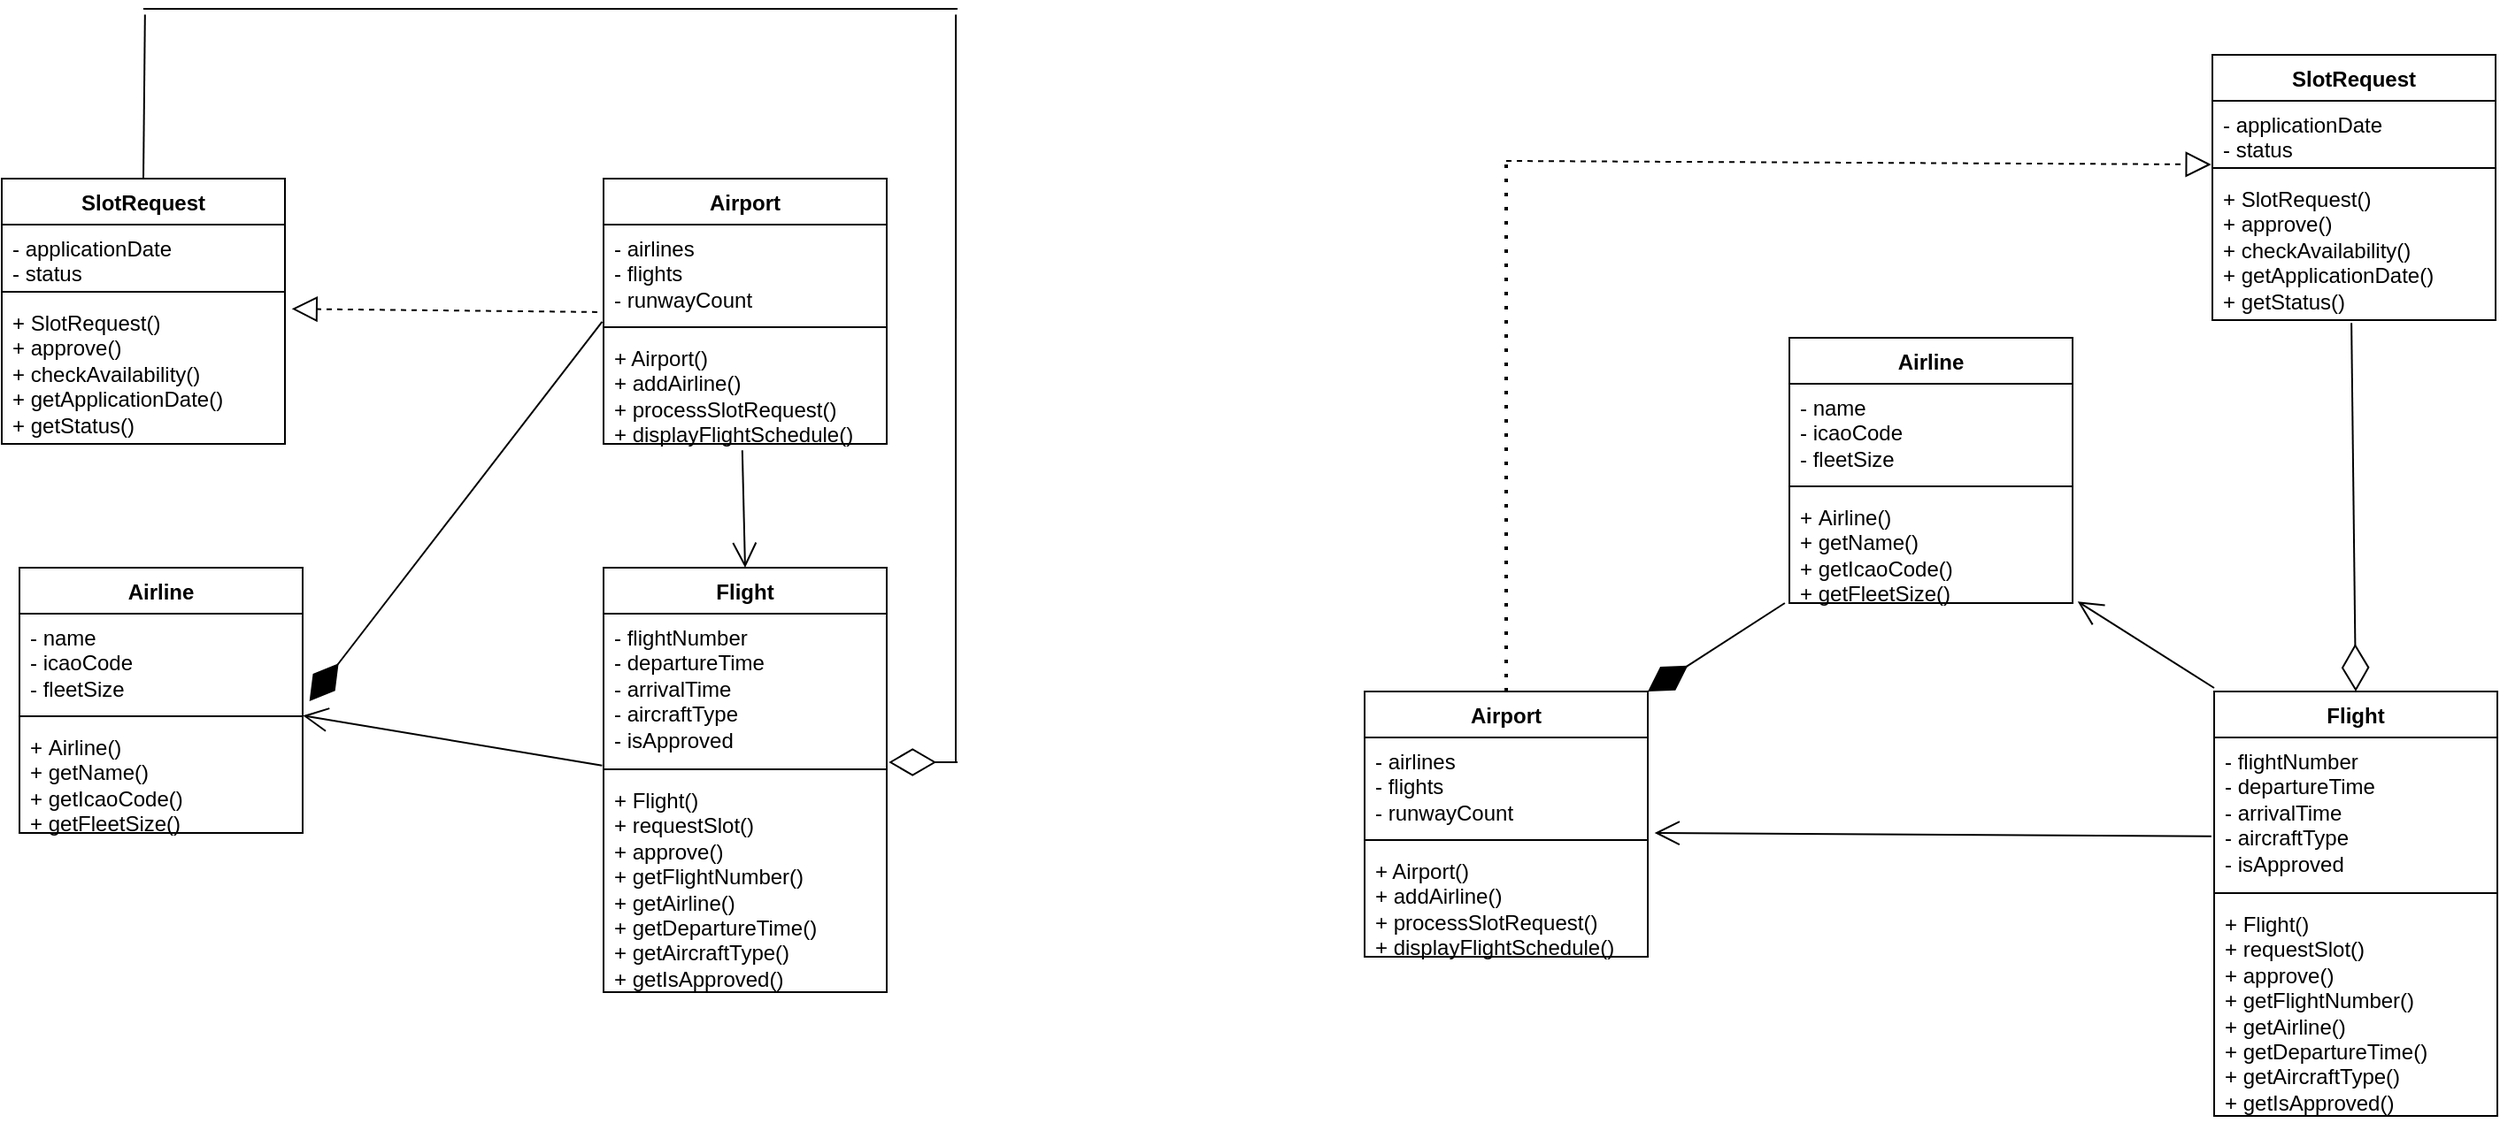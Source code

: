 <mxfile version="26.2.14">
  <diagram id="C5RBs43oDa-KdzZeNtuy" name="Page-1">
    <mxGraphModel dx="1208" dy="708" grid="0" gridSize="10" guides="1" tooltips="1" connect="1" arrows="1" fold="1" page="1" pageScale="1" pageWidth="827" pageHeight="1169" math="0" shadow="0">
      <root>
        <mxCell id="WIyWlLk6GJQsqaUBKTNV-0" />
        <mxCell id="WIyWlLk6GJQsqaUBKTNV-1" parent="WIyWlLk6GJQsqaUBKTNV-0" />
        <mxCell id="Ag82hl4MzhfdyCft_LmL-0" value="Airline" style="swimlane;fontStyle=1;align=center;verticalAlign=top;childLayout=stackLayout;horizontal=1;startSize=26;horizontalStack=0;resizeParent=1;resizeParentMax=0;resizeLast=0;collapsible=1;marginBottom=0;whiteSpace=wrap;html=1;" vertex="1" parent="WIyWlLk6GJQsqaUBKTNV-1">
          <mxGeometry x="120" y="770" width="160" height="150" as="geometry" />
        </mxCell>
        <mxCell id="Ag82hl4MzhfdyCft_LmL-1" value="-&amp;nbsp;name&lt;div&gt;-&amp;nbsp;icaoCode&lt;/div&gt;&lt;div&gt;-&amp;nbsp;fleetSize&lt;br&gt;&lt;div&gt;&lt;br&gt;&lt;/div&gt;&lt;/div&gt;" style="text;strokeColor=none;fillColor=none;align=left;verticalAlign=top;spacingLeft=4;spacingRight=4;overflow=hidden;rotatable=0;points=[[0,0.5],[1,0.5]];portConstraint=eastwest;whiteSpace=wrap;html=1;" vertex="1" parent="Ag82hl4MzhfdyCft_LmL-0">
          <mxGeometry y="26" width="160" height="54" as="geometry" />
        </mxCell>
        <mxCell id="Ag82hl4MzhfdyCft_LmL-2" value="" style="line;strokeWidth=1;fillColor=none;align=left;verticalAlign=middle;spacingTop=-1;spacingLeft=3;spacingRight=3;rotatable=0;labelPosition=right;points=[];portConstraint=eastwest;strokeColor=inherit;" vertex="1" parent="Ag82hl4MzhfdyCft_LmL-0">
          <mxGeometry y="80" width="160" height="8" as="geometry" />
        </mxCell>
        <mxCell id="Ag82hl4MzhfdyCft_LmL-3" value="+&amp;nbsp;Airline()&lt;div&gt;+ getName()&lt;/div&gt;&lt;div&gt;+&amp;nbsp;getIcaoCode()&lt;/div&gt;&lt;div&gt;&lt;span style=&quot;background-color: transparent; color: light-dark(rgb(0, 0, 0), rgb(255, 255, 255));&quot;&gt;+ getFleetSize()&lt;/span&gt;&lt;/div&gt;" style="text;strokeColor=none;fillColor=none;align=left;verticalAlign=top;spacingLeft=4;spacingRight=4;overflow=hidden;rotatable=0;points=[[0,0.5],[1,0.5]];portConstraint=eastwest;whiteSpace=wrap;html=1;" vertex="1" parent="Ag82hl4MzhfdyCft_LmL-0">
          <mxGeometry y="88" width="160" height="62" as="geometry" />
        </mxCell>
        <mxCell id="Ag82hl4MzhfdyCft_LmL-4" value="Flight" style="swimlane;fontStyle=1;align=center;verticalAlign=top;childLayout=stackLayout;horizontal=1;startSize=26;horizontalStack=0;resizeParent=1;resizeParentMax=0;resizeLast=0;collapsible=1;marginBottom=0;whiteSpace=wrap;html=1;" vertex="1" parent="WIyWlLk6GJQsqaUBKTNV-1">
          <mxGeometry x="450" y="770" width="160" height="240" as="geometry" />
        </mxCell>
        <mxCell id="Ag82hl4MzhfdyCft_LmL-5" value="-&amp;nbsp;flightNumber&lt;div&gt;-&amp;nbsp;departureTime&lt;/div&gt;&lt;div&gt;-&amp;nbsp;arrivalTime&lt;/div&gt;&lt;div&gt;-&amp;nbsp;aircraftType&lt;/div&gt;&lt;div&gt;-&amp;nbsp;isApproved&lt;/div&gt;" style="text;strokeColor=none;fillColor=none;align=left;verticalAlign=top;spacingLeft=4;spacingRight=4;overflow=hidden;rotatable=0;points=[[0,0.5],[1,0.5]];portConstraint=eastwest;whiteSpace=wrap;html=1;" vertex="1" parent="Ag82hl4MzhfdyCft_LmL-4">
          <mxGeometry y="26" width="160" height="84" as="geometry" />
        </mxCell>
        <mxCell id="Ag82hl4MzhfdyCft_LmL-6" value="" style="line;strokeWidth=1;fillColor=none;align=left;verticalAlign=middle;spacingTop=-1;spacingLeft=3;spacingRight=3;rotatable=0;labelPosition=right;points=[];portConstraint=eastwest;strokeColor=inherit;" vertex="1" parent="Ag82hl4MzhfdyCft_LmL-4">
          <mxGeometry y="110" width="160" height="8" as="geometry" />
        </mxCell>
        <mxCell id="Ag82hl4MzhfdyCft_LmL-7" value="+&amp;nbsp;Flight()&lt;div&gt;+&amp;nbsp;requestSlot()&lt;br&gt;+&amp;nbsp;approve()&lt;br&gt;+&amp;nbsp;getFlightNumber()&lt;br&gt;+&amp;nbsp;getAirline()&lt;br&gt;+&amp;nbsp;getDepartureTime()&lt;br&gt;+&amp;nbsp;getAircraftType()&lt;br&gt;+&amp;nbsp;getIsApproved()&lt;/div&gt;" style="text;strokeColor=none;fillColor=none;align=left;verticalAlign=top;spacingLeft=4;spacingRight=4;overflow=hidden;rotatable=0;points=[[0,0.5],[1,0.5]];portConstraint=eastwest;whiteSpace=wrap;html=1;" vertex="1" parent="Ag82hl4MzhfdyCft_LmL-4">
          <mxGeometry y="118" width="160" height="122" as="geometry" />
        </mxCell>
        <mxCell id="Ag82hl4MzhfdyCft_LmL-8" value="SlotRequest" style="swimlane;fontStyle=1;align=center;verticalAlign=top;childLayout=stackLayout;horizontal=1;startSize=26;horizontalStack=0;resizeParent=1;resizeParentMax=0;resizeLast=0;collapsible=1;marginBottom=0;whiteSpace=wrap;html=1;" vertex="1" parent="WIyWlLk6GJQsqaUBKTNV-1">
          <mxGeometry x="110" y="550" width="160" height="150" as="geometry" />
        </mxCell>
        <mxCell id="Ag82hl4MzhfdyCft_LmL-9" value="-&amp;nbsp;applicationDate&lt;div&gt;-&amp;nbsp;status&lt;/div&gt;" style="text;strokeColor=none;fillColor=none;align=left;verticalAlign=top;spacingLeft=4;spacingRight=4;overflow=hidden;rotatable=0;points=[[0,0.5],[1,0.5]];portConstraint=eastwest;whiteSpace=wrap;html=1;" vertex="1" parent="Ag82hl4MzhfdyCft_LmL-8">
          <mxGeometry y="26" width="160" height="34" as="geometry" />
        </mxCell>
        <mxCell id="Ag82hl4MzhfdyCft_LmL-10" value="" style="line;strokeWidth=1;fillColor=none;align=left;verticalAlign=middle;spacingTop=-1;spacingLeft=3;spacingRight=3;rotatable=0;labelPosition=right;points=[];portConstraint=eastwest;strokeColor=inherit;" vertex="1" parent="Ag82hl4MzhfdyCft_LmL-8">
          <mxGeometry y="60" width="160" height="8" as="geometry" />
        </mxCell>
        <mxCell id="Ag82hl4MzhfdyCft_LmL-11" value="+ SlotRequest()&lt;div&gt;+&amp;nbsp;approve()&lt;/div&gt;&lt;div&gt;+&amp;nbsp;checkAvailability()&lt;/div&gt;&lt;div&gt;+&amp;nbsp;getApplicationDate()&lt;/div&gt;&lt;div&gt;+&amp;nbsp;getStatus()&lt;/div&gt;" style="text;strokeColor=none;fillColor=none;align=left;verticalAlign=top;spacingLeft=4;spacingRight=4;overflow=hidden;rotatable=0;points=[[0,0.5],[1,0.5]];portConstraint=eastwest;whiteSpace=wrap;html=1;" vertex="1" parent="Ag82hl4MzhfdyCft_LmL-8">
          <mxGeometry y="68" width="160" height="82" as="geometry" />
        </mxCell>
        <mxCell id="Ag82hl4MzhfdyCft_LmL-12" value="Airport" style="swimlane;fontStyle=1;align=center;verticalAlign=top;childLayout=stackLayout;horizontal=1;startSize=26;horizontalStack=0;resizeParent=1;resizeParentMax=0;resizeLast=0;collapsible=1;marginBottom=0;whiteSpace=wrap;html=1;" vertex="1" parent="WIyWlLk6GJQsqaUBKTNV-1">
          <mxGeometry x="450" y="550" width="160" height="150" as="geometry" />
        </mxCell>
        <mxCell id="Ag82hl4MzhfdyCft_LmL-13" value="-&amp;nbsp;airlines&lt;div&gt;-&amp;nbsp;flights&lt;br&gt;-&amp;nbsp;runwayCount&lt;/div&gt;" style="text;strokeColor=none;fillColor=none;align=left;verticalAlign=top;spacingLeft=4;spacingRight=4;overflow=hidden;rotatable=0;points=[[0,0.5],[1,0.5]];portConstraint=eastwest;whiteSpace=wrap;html=1;" vertex="1" parent="Ag82hl4MzhfdyCft_LmL-12">
          <mxGeometry y="26" width="160" height="54" as="geometry" />
        </mxCell>
        <mxCell id="Ag82hl4MzhfdyCft_LmL-14" value="" style="line;strokeWidth=1;fillColor=none;align=left;verticalAlign=middle;spacingTop=-1;spacingLeft=3;spacingRight=3;rotatable=0;labelPosition=right;points=[];portConstraint=eastwest;strokeColor=inherit;" vertex="1" parent="Ag82hl4MzhfdyCft_LmL-12">
          <mxGeometry y="80" width="160" height="8" as="geometry" />
        </mxCell>
        <mxCell id="Ag82hl4MzhfdyCft_LmL-15" value="+ Airport()&lt;br&gt;+&amp;nbsp;addAirline()&lt;div&gt;+&amp;nbsp;processSlotRequest()&lt;br&gt;+&amp;nbsp;displayFlightSchedule()&lt;/div&gt;" style="text;strokeColor=none;fillColor=none;align=left;verticalAlign=top;spacingLeft=4;spacingRight=4;overflow=hidden;rotatable=0;points=[[0,0.5],[1,0.5]];portConstraint=eastwest;whiteSpace=wrap;html=1;" vertex="1" parent="Ag82hl4MzhfdyCft_LmL-12">
          <mxGeometry y="88" width="160" height="62" as="geometry" />
        </mxCell>
        <mxCell id="Ag82hl4MzhfdyCft_LmL-16" value="" style="endArrow=open;endFill=1;endSize=12;html=1;rounded=0;exitX=-0.005;exitY=1.022;exitDx=0;exitDy=0;exitPerimeter=0;entryX=1.001;entryY=1.068;entryDx=0;entryDy=0;entryPerimeter=0;" edge="1" parent="WIyWlLk6GJQsqaUBKTNV-1" source="Ag82hl4MzhfdyCft_LmL-5" target="Ag82hl4MzhfdyCft_LmL-1">
          <mxGeometry width="160" relative="1" as="geometry">
            <mxPoint x="220" y="970" as="sourcePoint" />
            <mxPoint x="380" y="970" as="targetPoint" />
          </mxGeometry>
        </mxCell>
        <mxCell id="Ag82hl4MzhfdyCft_LmL-17" value="" style="endArrow=open;endFill=1;endSize=12;html=1;rounded=0;exitX=0.49;exitY=1.059;exitDx=0;exitDy=0;exitPerimeter=0;entryX=0.5;entryY=0;entryDx=0;entryDy=0;" edge="1" parent="WIyWlLk6GJQsqaUBKTNV-1" source="Ag82hl4MzhfdyCft_LmL-15" target="Ag82hl4MzhfdyCft_LmL-4">
          <mxGeometry width="160" relative="1" as="geometry">
            <mxPoint x="630" y="740" as="sourcePoint" />
            <mxPoint x="790" y="740" as="targetPoint" />
          </mxGeometry>
        </mxCell>
        <mxCell id="Ag82hl4MzhfdyCft_LmL-19" value="" style="endArrow=diamondThin;endFill=1;endSize=24;html=1;rounded=0;exitX=-0.005;exitY=1.017;exitDx=0;exitDy=0;exitPerimeter=0;entryX=1.024;entryY=0.916;entryDx=0;entryDy=0;entryPerimeter=0;" edge="1" parent="WIyWlLk6GJQsqaUBKTNV-1" source="Ag82hl4MzhfdyCft_LmL-13" target="Ag82hl4MzhfdyCft_LmL-1">
          <mxGeometry width="160" relative="1" as="geometry">
            <mxPoint x="300" y="740" as="sourcePoint" />
            <mxPoint x="460" y="740" as="targetPoint" />
          </mxGeometry>
        </mxCell>
        <mxCell id="Ag82hl4MzhfdyCft_LmL-20" value="" style="line;strokeWidth=1;fillColor=none;align=left;verticalAlign=middle;spacingTop=-1;spacingLeft=3;spacingRight=3;rotatable=0;labelPosition=right;points=[];portConstraint=eastwest;strokeColor=inherit;" vertex="1" parent="WIyWlLk6GJQsqaUBKTNV-1">
          <mxGeometry x="190" y="450" width="460" height="8" as="geometry" />
        </mxCell>
        <mxCell id="Ag82hl4MzhfdyCft_LmL-21" value="" style="endArrow=none;html=1;rounded=0;entryX=0.002;entryY=0.911;entryDx=0;entryDy=0;entryPerimeter=0;exitX=0.5;exitY=0;exitDx=0;exitDy=0;" edge="1" parent="WIyWlLk6GJQsqaUBKTNV-1" source="Ag82hl4MzhfdyCft_LmL-8" target="Ag82hl4MzhfdyCft_LmL-20">
          <mxGeometry width="50" height="50" relative="1" as="geometry">
            <mxPoint x="191" y="550" as="sourcePoint" />
            <mxPoint x="140" y="480" as="targetPoint" />
          </mxGeometry>
        </mxCell>
        <mxCell id="Ag82hl4MzhfdyCft_LmL-22" value="" style="endArrow=none;html=1;rounded=0;entryX=0.998;entryY=0.911;entryDx=0;entryDy=0;entryPerimeter=0;" edge="1" parent="WIyWlLk6GJQsqaUBKTNV-1" target="Ag82hl4MzhfdyCft_LmL-20">
          <mxGeometry width="50" height="50" relative="1" as="geometry">
            <mxPoint x="649" y="880" as="sourcePoint" />
            <mxPoint x="710" y="580" as="targetPoint" />
          </mxGeometry>
        </mxCell>
        <mxCell id="Ag82hl4MzhfdyCft_LmL-23" value="" style="endArrow=diamondThin;endFill=0;endSize=24;html=1;rounded=0;entryX=1.007;entryY=1;entryDx=0;entryDy=0;entryPerimeter=0;" edge="1" parent="WIyWlLk6GJQsqaUBKTNV-1" target="Ag82hl4MzhfdyCft_LmL-5">
          <mxGeometry width="160" relative="1" as="geometry">
            <mxPoint x="650" y="880" as="sourcePoint" />
            <mxPoint x="820" y="990" as="targetPoint" />
          </mxGeometry>
        </mxCell>
        <mxCell id="Ag82hl4MzhfdyCft_LmL-24" value="" style="endArrow=block;dashed=1;endFill=0;endSize=12;html=1;rounded=0;exitX=-0.022;exitY=0.916;exitDx=0;exitDy=0;exitPerimeter=0;entryX=1.024;entryY=0.069;entryDx=0;entryDy=0;entryPerimeter=0;" edge="1" parent="WIyWlLk6GJQsqaUBKTNV-1" source="Ag82hl4MzhfdyCft_LmL-13" target="Ag82hl4MzhfdyCft_LmL-11">
          <mxGeometry width="160" relative="1" as="geometry">
            <mxPoint x="320" y="520" as="sourcePoint" />
            <mxPoint x="480" y="520" as="targetPoint" />
          </mxGeometry>
        </mxCell>
        <mxCell id="Ag82hl4MzhfdyCft_LmL-25" value="Airline" style="swimlane;fontStyle=1;align=center;verticalAlign=top;childLayout=stackLayout;horizontal=1;startSize=26;horizontalStack=0;resizeParent=1;resizeParentMax=0;resizeLast=0;collapsible=1;marginBottom=0;whiteSpace=wrap;html=1;" vertex="1" parent="WIyWlLk6GJQsqaUBKTNV-1">
          <mxGeometry x="1120" y="640" width="160" height="150" as="geometry" />
        </mxCell>
        <mxCell id="Ag82hl4MzhfdyCft_LmL-26" value="-&amp;nbsp;name&lt;div&gt;-&amp;nbsp;icaoCode&lt;/div&gt;&lt;div&gt;-&amp;nbsp;fleetSize&lt;br&gt;&lt;div&gt;&lt;br&gt;&lt;/div&gt;&lt;/div&gt;" style="text;strokeColor=none;fillColor=none;align=left;verticalAlign=top;spacingLeft=4;spacingRight=4;overflow=hidden;rotatable=0;points=[[0,0.5],[1,0.5]];portConstraint=eastwest;whiteSpace=wrap;html=1;" vertex="1" parent="Ag82hl4MzhfdyCft_LmL-25">
          <mxGeometry y="26" width="160" height="54" as="geometry" />
        </mxCell>
        <mxCell id="Ag82hl4MzhfdyCft_LmL-27" value="" style="line;strokeWidth=1;fillColor=none;align=left;verticalAlign=middle;spacingTop=-1;spacingLeft=3;spacingRight=3;rotatable=0;labelPosition=right;points=[];portConstraint=eastwest;strokeColor=inherit;" vertex="1" parent="Ag82hl4MzhfdyCft_LmL-25">
          <mxGeometry y="80" width="160" height="8" as="geometry" />
        </mxCell>
        <mxCell id="Ag82hl4MzhfdyCft_LmL-28" value="+&amp;nbsp;Airline()&lt;div&gt;+ getName()&lt;/div&gt;&lt;div&gt;+&amp;nbsp;getIcaoCode()&lt;/div&gt;&lt;div&gt;&lt;span style=&quot;background-color: transparent; color: light-dark(rgb(0, 0, 0), rgb(255, 255, 255));&quot;&gt;+ getFleetSize()&lt;/span&gt;&lt;/div&gt;" style="text;strokeColor=none;fillColor=none;align=left;verticalAlign=top;spacingLeft=4;spacingRight=4;overflow=hidden;rotatable=0;points=[[0,0.5],[1,0.5]];portConstraint=eastwest;whiteSpace=wrap;html=1;" vertex="1" parent="Ag82hl4MzhfdyCft_LmL-25">
          <mxGeometry y="88" width="160" height="62" as="geometry" />
        </mxCell>
        <mxCell id="Ag82hl4MzhfdyCft_LmL-49" value="SlotRequest" style="swimlane;fontStyle=1;align=center;verticalAlign=top;childLayout=stackLayout;horizontal=1;startSize=26;horizontalStack=0;resizeParent=1;resizeParentMax=0;resizeLast=0;collapsible=1;marginBottom=0;whiteSpace=wrap;html=1;" vertex="1" parent="WIyWlLk6GJQsqaUBKTNV-1">
          <mxGeometry x="1359" y="480" width="160" height="150" as="geometry" />
        </mxCell>
        <mxCell id="Ag82hl4MzhfdyCft_LmL-50" value="-&amp;nbsp;applicationDate&lt;div&gt;-&amp;nbsp;status&lt;/div&gt;" style="text;strokeColor=none;fillColor=none;align=left;verticalAlign=top;spacingLeft=4;spacingRight=4;overflow=hidden;rotatable=0;points=[[0,0.5],[1,0.5]];portConstraint=eastwest;whiteSpace=wrap;html=1;" vertex="1" parent="Ag82hl4MzhfdyCft_LmL-49">
          <mxGeometry y="26" width="160" height="34" as="geometry" />
        </mxCell>
        <mxCell id="Ag82hl4MzhfdyCft_LmL-51" value="" style="line;strokeWidth=1;fillColor=none;align=left;verticalAlign=middle;spacingTop=-1;spacingLeft=3;spacingRight=3;rotatable=0;labelPosition=right;points=[];portConstraint=eastwest;strokeColor=inherit;" vertex="1" parent="Ag82hl4MzhfdyCft_LmL-49">
          <mxGeometry y="60" width="160" height="8" as="geometry" />
        </mxCell>
        <mxCell id="Ag82hl4MzhfdyCft_LmL-52" value="+ SlotRequest()&lt;div&gt;+&amp;nbsp;approve()&lt;/div&gt;&lt;div&gt;+&amp;nbsp;checkAvailability()&lt;/div&gt;&lt;div&gt;+&amp;nbsp;getApplicationDate()&lt;/div&gt;&lt;div&gt;+&amp;nbsp;getStatus()&lt;/div&gt;" style="text;strokeColor=none;fillColor=none;align=left;verticalAlign=top;spacingLeft=4;spacingRight=4;overflow=hidden;rotatable=0;points=[[0,0.5],[1,0.5]];portConstraint=eastwest;whiteSpace=wrap;html=1;" vertex="1" parent="Ag82hl4MzhfdyCft_LmL-49">
          <mxGeometry y="68" width="160" height="82" as="geometry" />
        </mxCell>
        <mxCell id="Ag82hl4MzhfdyCft_LmL-53" value="Airport" style="swimlane;fontStyle=1;align=center;verticalAlign=top;childLayout=stackLayout;horizontal=1;startSize=26;horizontalStack=0;resizeParent=1;resizeParentMax=0;resizeLast=0;collapsible=1;marginBottom=0;whiteSpace=wrap;html=1;" vertex="1" parent="WIyWlLk6GJQsqaUBKTNV-1">
          <mxGeometry x="880" y="840" width="160" height="150" as="geometry" />
        </mxCell>
        <mxCell id="Ag82hl4MzhfdyCft_LmL-54" value="-&amp;nbsp;airlines&lt;div&gt;-&amp;nbsp;flights&lt;br&gt;-&amp;nbsp;runwayCount&lt;/div&gt;" style="text;strokeColor=none;fillColor=none;align=left;verticalAlign=top;spacingLeft=4;spacingRight=4;overflow=hidden;rotatable=0;points=[[0,0.5],[1,0.5]];portConstraint=eastwest;whiteSpace=wrap;html=1;" vertex="1" parent="Ag82hl4MzhfdyCft_LmL-53">
          <mxGeometry y="26" width="160" height="54" as="geometry" />
        </mxCell>
        <mxCell id="Ag82hl4MzhfdyCft_LmL-55" value="" style="line;strokeWidth=1;fillColor=none;align=left;verticalAlign=middle;spacingTop=-1;spacingLeft=3;spacingRight=3;rotatable=0;labelPosition=right;points=[];portConstraint=eastwest;strokeColor=inherit;" vertex="1" parent="Ag82hl4MzhfdyCft_LmL-53">
          <mxGeometry y="80" width="160" height="8" as="geometry" />
        </mxCell>
        <mxCell id="Ag82hl4MzhfdyCft_LmL-56" value="+ Airport()&lt;br&gt;+&amp;nbsp;addAirline()&lt;div&gt;+&amp;nbsp;processSlotRequest()&lt;br&gt;+&amp;nbsp;displayFlightSchedule()&lt;/div&gt;" style="text;strokeColor=none;fillColor=none;align=left;verticalAlign=top;spacingLeft=4;spacingRight=4;overflow=hidden;rotatable=0;points=[[0,0.5],[1,0.5]];portConstraint=eastwest;whiteSpace=wrap;html=1;" vertex="1" parent="Ag82hl4MzhfdyCft_LmL-53">
          <mxGeometry y="88" width="160" height="62" as="geometry" />
        </mxCell>
        <mxCell id="Ag82hl4MzhfdyCft_LmL-57" value="Flight" style="swimlane;fontStyle=1;align=center;verticalAlign=top;childLayout=stackLayout;horizontal=1;startSize=26;horizontalStack=0;resizeParent=1;resizeParentMax=0;resizeLast=0;collapsible=1;marginBottom=0;whiteSpace=wrap;html=1;" vertex="1" parent="WIyWlLk6GJQsqaUBKTNV-1">
          <mxGeometry x="1360" y="840" width="160" height="240" as="geometry" />
        </mxCell>
        <mxCell id="Ag82hl4MzhfdyCft_LmL-58" value="-&amp;nbsp;flightNumber&lt;div&gt;-&amp;nbsp;departureTime&lt;/div&gt;&lt;div&gt;-&amp;nbsp;arrivalTime&lt;/div&gt;&lt;div&gt;-&amp;nbsp;aircraftType&lt;/div&gt;&lt;div&gt;-&amp;nbsp;isApproved&lt;/div&gt;" style="text;strokeColor=none;fillColor=none;align=left;verticalAlign=top;spacingLeft=4;spacingRight=4;overflow=hidden;rotatable=0;points=[[0,0.5],[1,0.5]];portConstraint=eastwest;whiteSpace=wrap;html=1;" vertex="1" parent="Ag82hl4MzhfdyCft_LmL-57">
          <mxGeometry y="26" width="160" height="84" as="geometry" />
        </mxCell>
        <mxCell id="Ag82hl4MzhfdyCft_LmL-59" value="" style="line;strokeWidth=1;fillColor=none;align=left;verticalAlign=middle;spacingTop=-1;spacingLeft=3;spacingRight=3;rotatable=0;labelPosition=right;points=[];portConstraint=eastwest;strokeColor=inherit;" vertex="1" parent="Ag82hl4MzhfdyCft_LmL-57">
          <mxGeometry y="110" width="160" height="8" as="geometry" />
        </mxCell>
        <mxCell id="Ag82hl4MzhfdyCft_LmL-60" value="+&amp;nbsp;Flight()&lt;div&gt;+&amp;nbsp;requestSlot()&lt;br&gt;+&amp;nbsp;approve()&lt;br&gt;+&amp;nbsp;getFlightNumber()&lt;br&gt;+&amp;nbsp;getAirline()&lt;br&gt;+&amp;nbsp;getDepartureTime()&lt;br&gt;+&amp;nbsp;getAircraftType()&lt;br&gt;+&amp;nbsp;getIsApproved()&lt;/div&gt;" style="text;strokeColor=none;fillColor=none;align=left;verticalAlign=top;spacingLeft=4;spacingRight=4;overflow=hidden;rotatable=0;points=[[0,0.5],[1,0.5]];portConstraint=eastwest;whiteSpace=wrap;html=1;" vertex="1" parent="Ag82hl4MzhfdyCft_LmL-57">
          <mxGeometry y="118" width="160" height="122" as="geometry" />
        </mxCell>
        <mxCell id="Ag82hl4MzhfdyCft_LmL-62" value="" style="endArrow=diamondThin;endFill=1;endSize=24;html=1;rounded=0;exitX=-0.016;exitY=1;exitDx=0;exitDy=0;exitPerimeter=0;entryX=1;entryY=0;entryDx=0;entryDy=0;" edge="1" parent="WIyWlLk6GJQsqaUBKTNV-1" source="Ag82hl4MzhfdyCft_LmL-28" target="Ag82hl4MzhfdyCft_LmL-53">
          <mxGeometry width="160" relative="1" as="geometry">
            <mxPoint x="1150" y="930" as="sourcePoint" />
            <mxPoint x="1136" y="845" as="targetPoint" />
          </mxGeometry>
        </mxCell>
        <mxCell id="Ag82hl4MzhfdyCft_LmL-63" value="" style="endArrow=open;endFill=1;endSize=12;html=1;rounded=0;entryX=1.018;entryY=0.986;entryDx=0;entryDy=0;entryPerimeter=0;" edge="1" parent="WIyWlLk6GJQsqaUBKTNV-1" target="Ag82hl4MzhfdyCft_LmL-28">
          <mxGeometry width="160" relative="1" as="geometry">
            <mxPoint x="1360" y="838" as="sourcePoint" />
            <mxPoint x="1275" y="843" as="targetPoint" />
          </mxGeometry>
        </mxCell>
        <mxCell id="Ag82hl4MzhfdyCft_LmL-64" value="" style="endArrow=none;dashed=1;html=1;dashPattern=1 3;strokeWidth=2;rounded=0;exitX=0.5;exitY=0;exitDx=0;exitDy=0;" edge="1" parent="WIyWlLk6GJQsqaUBKTNV-1" source="Ag82hl4MzhfdyCft_LmL-53">
          <mxGeometry width="50" height="50" relative="1" as="geometry">
            <mxPoint x="950" y="600" as="sourcePoint" />
            <mxPoint x="960" y="540" as="targetPoint" />
          </mxGeometry>
        </mxCell>
        <mxCell id="Ag82hl4MzhfdyCft_LmL-65" value="" style="endArrow=block;dashed=1;endFill=0;endSize=12;html=1;rounded=0;entryX=-0.004;entryY=1.059;entryDx=0;entryDy=0;entryPerimeter=0;" edge="1" parent="WIyWlLk6GJQsqaUBKTNV-1" target="Ag82hl4MzhfdyCft_LmL-50">
          <mxGeometry width="160" relative="1" as="geometry">
            <mxPoint x="960" y="540" as="sourcePoint" />
            <mxPoint x="1190" y="560" as="targetPoint" />
          </mxGeometry>
        </mxCell>
        <mxCell id="Ag82hl4MzhfdyCft_LmL-66" value="" style="endArrow=diamondThin;endFill=0;endSize=24;html=1;rounded=0;exitX=0.491;exitY=1.02;exitDx=0;exitDy=0;exitPerimeter=0;entryX=0.5;entryY=0;entryDx=0;entryDy=0;" edge="1" parent="WIyWlLk6GJQsqaUBKTNV-1" source="Ag82hl4MzhfdyCft_LmL-52" target="Ag82hl4MzhfdyCft_LmL-57">
          <mxGeometry width="160" relative="1" as="geometry">
            <mxPoint x="1450" y="750" as="sourcePoint" />
            <mxPoint x="1610" y="750" as="targetPoint" />
          </mxGeometry>
        </mxCell>
        <mxCell id="Ag82hl4MzhfdyCft_LmL-67" value="" style="endArrow=open;endFill=1;endSize=12;html=1;rounded=0;entryX=1.024;entryY=1;entryDx=0;entryDy=0;entryPerimeter=0;exitX=-0.01;exitY=0.665;exitDx=0;exitDy=0;exitPerimeter=0;" edge="1" parent="WIyWlLk6GJQsqaUBKTNV-1" source="Ag82hl4MzhfdyCft_LmL-58" target="Ag82hl4MzhfdyCft_LmL-54">
          <mxGeometry width="160" relative="1" as="geometry">
            <mxPoint x="1186" y="979" as="sourcePoint" />
            <mxPoint x="1356" y="930" as="targetPoint" />
          </mxGeometry>
        </mxCell>
      </root>
    </mxGraphModel>
  </diagram>
</mxfile>
